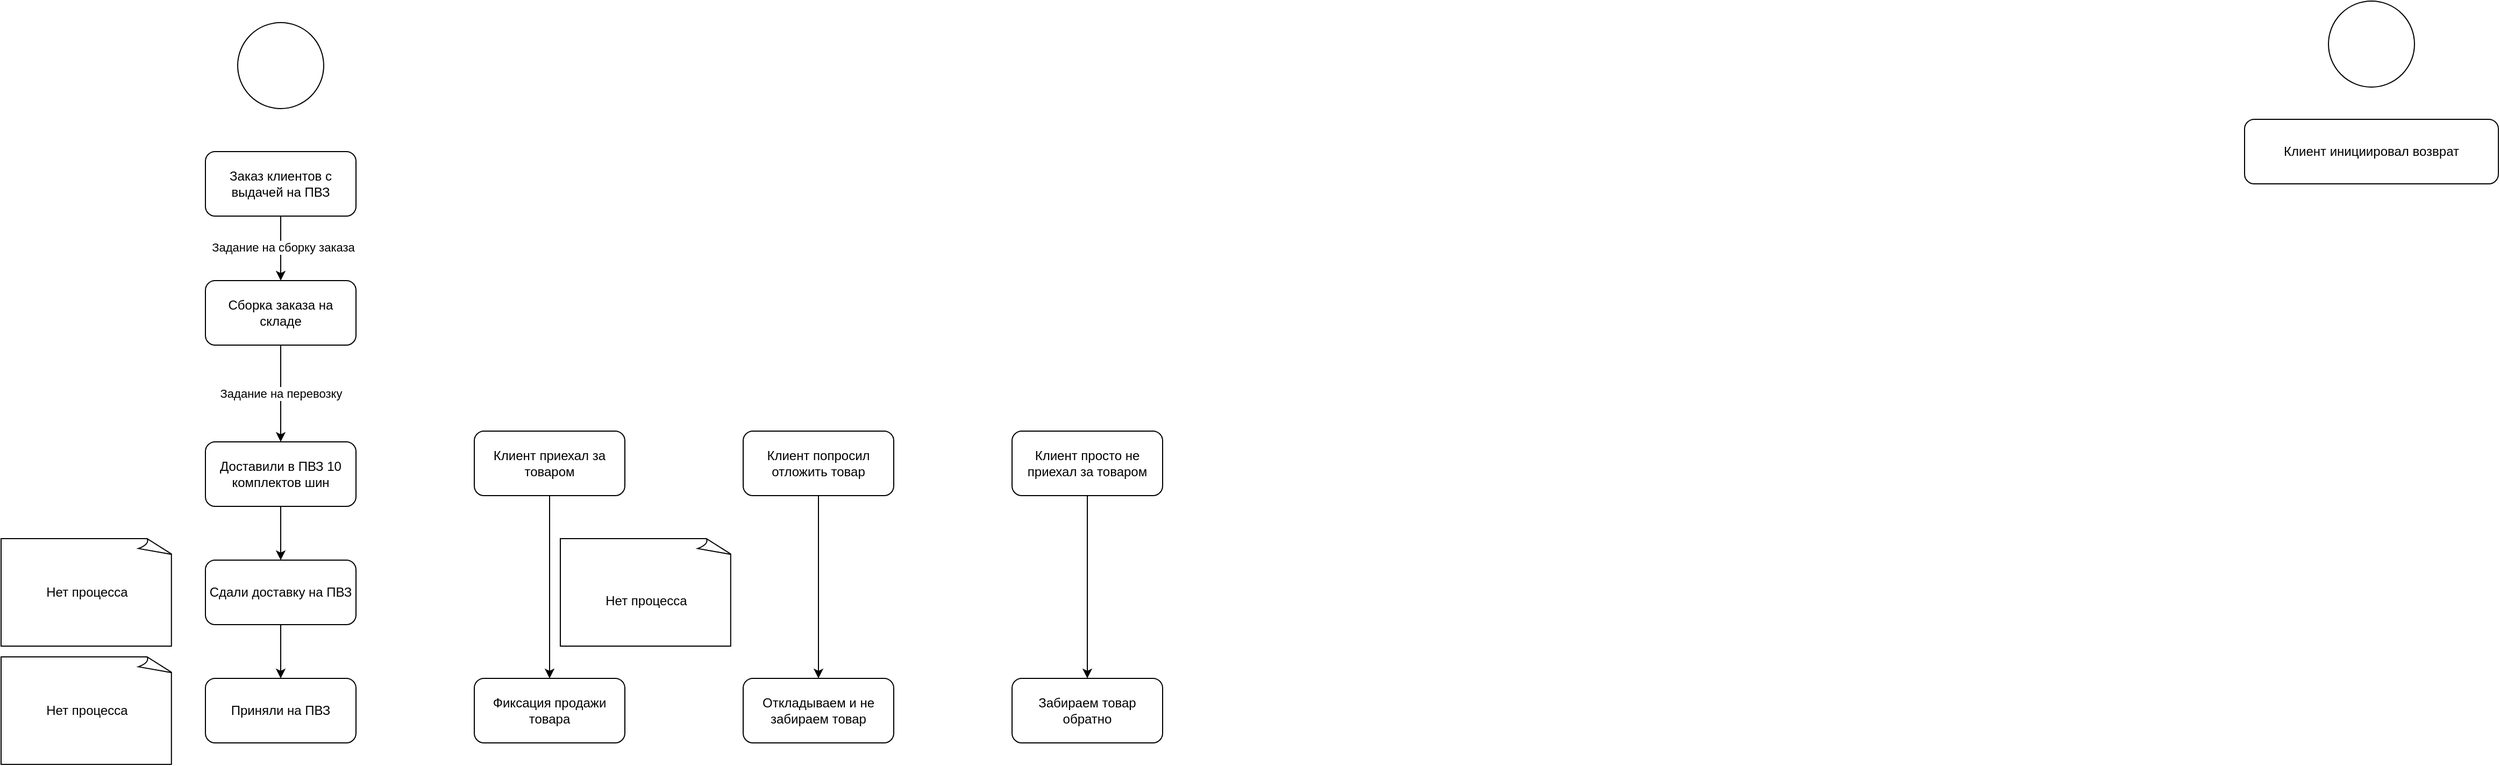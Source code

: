 <mxfile version="24.9.2">
  <diagram name="Page-1" id="zJpCnDcPNRlQ80Xu1xCc">
    <mxGraphModel dx="3915" dy="830" grid="1" gridSize="10" guides="1" tooltips="1" connect="1" arrows="1" fold="1" page="1" pageScale="1" pageWidth="827" pageHeight="1169" math="0" shadow="0">
      <root>
        <mxCell id="0" />
        <mxCell id="1" parent="0" />
        <mxCell id="cEOoGB9jimii8mQ0SRFu-1" value="" style="ellipse;whiteSpace=wrap;html=1;aspect=fixed;" vertex="1" parent="1">
          <mxGeometry x="374" y="20" width="80" height="80" as="geometry" />
        </mxCell>
        <mxCell id="cEOoGB9jimii8mQ0SRFu-2" value="Клиент инициировал возврат" style="rounded=1;whiteSpace=wrap;html=1;" vertex="1" parent="1">
          <mxGeometry x="296" y="130" width="236" height="60" as="geometry" />
        </mxCell>
        <mxCell id="cEOoGB9jimii8mQ0SRFu-3" value="" style="ellipse;whiteSpace=wrap;html=1;aspect=fixed;" vertex="1" parent="1">
          <mxGeometry x="-1570" y="40" width="80" height="80" as="geometry" />
        </mxCell>
        <mxCell id="cEOoGB9jimii8mQ0SRFu-17" value="" style="edgeStyle=orthogonalEdgeStyle;rounded=0;orthogonalLoop=1;jettySize=auto;html=1;" edge="1" parent="1" source="cEOoGB9jimii8mQ0SRFu-4" target="cEOoGB9jimii8mQ0SRFu-15">
          <mxGeometry relative="1" as="geometry" />
        </mxCell>
        <mxCell id="cEOoGB9jimii8mQ0SRFu-4" value="Доставили в ПВЗ 10 комплектов шин" style="rounded=1;whiteSpace=wrap;html=1;" vertex="1" parent="1">
          <mxGeometry x="-1600" y="430" width="140" height="60" as="geometry" />
        </mxCell>
        <mxCell id="cEOoGB9jimii8mQ0SRFu-9" value="" style="edgeStyle=orthogonalEdgeStyle;rounded=0;orthogonalLoop=1;jettySize=auto;html=1;" edge="1" parent="1" source="cEOoGB9jimii8mQ0SRFu-5" target="cEOoGB9jimii8mQ0SRFu-8">
          <mxGeometry relative="1" as="geometry" />
        </mxCell>
        <mxCell id="cEOoGB9jimii8mQ0SRFu-10" value="Задание на сборку заказа" style="edgeLabel;html=1;align=center;verticalAlign=middle;resizable=0;points=[];" vertex="1" connectable="0" parent="cEOoGB9jimii8mQ0SRFu-9">
          <mxGeometry x="-0.033" y="2" relative="1" as="geometry">
            <mxPoint as="offset" />
          </mxGeometry>
        </mxCell>
        <mxCell id="cEOoGB9jimii8mQ0SRFu-5" value="Заказ клиентов с выдачей на ПВЗ" style="rounded=1;whiteSpace=wrap;html=1;" vertex="1" parent="1">
          <mxGeometry x="-1600" y="160" width="140" height="60" as="geometry" />
        </mxCell>
        <mxCell id="cEOoGB9jimii8mQ0SRFu-11" value="Задание на перевозку" style="edgeStyle=orthogonalEdgeStyle;rounded=0;orthogonalLoop=1;jettySize=auto;html=1;" edge="1" parent="1" source="cEOoGB9jimii8mQ0SRFu-8" target="cEOoGB9jimii8mQ0SRFu-4">
          <mxGeometry relative="1" as="geometry">
            <Array as="points">
              <mxPoint x="-1530" y="390" />
              <mxPoint x="-1530" y="390" />
            </Array>
          </mxGeometry>
        </mxCell>
        <mxCell id="cEOoGB9jimii8mQ0SRFu-8" value="Сборка заказа на складе" style="rounded=1;whiteSpace=wrap;html=1;" vertex="1" parent="1">
          <mxGeometry x="-1600" y="280" width="140" height="60" as="geometry" />
        </mxCell>
        <mxCell id="cEOoGB9jimii8mQ0SRFu-12" value="Приняли на ПВЗ" style="rounded=1;whiteSpace=wrap;html=1;" vertex="1" parent="1">
          <mxGeometry x="-1600" y="650" width="140" height="60" as="geometry" />
        </mxCell>
        <mxCell id="cEOoGB9jimii8mQ0SRFu-14" value="Нет процесса" style="whiteSpace=wrap;html=1;shape=mxgraph.basic.document" vertex="1" parent="1">
          <mxGeometry x="-1790" y="630" width="160" height="100" as="geometry" />
        </mxCell>
        <mxCell id="cEOoGB9jimii8mQ0SRFu-18" value="" style="edgeStyle=orthogonalEdgeStyle;rounded=0;orthogonalLoop=1;jettySize=auto;html=1;" edge="1" parent="1" source="cEOoGB9jimii8mQ0SRFu-15" target="cEOoGB9jimii8mQ0SRFu-12">
          <mxGeometry relative="1" as="geometry" />
        </mxCell>
        <mxCell id="cEOoGB9jimii8mQ0SRFu-15" value="Сдали доставку на ПВЗ" style="rounded=1;whiteSpace=wrap;html=1;" vertex="1" parent="1">
          <mxGeometry x="-1600" y="540" width="140" height="60" as="geometry" />
        </mxCell>
        <mxCell id="cEOoGB9jimii8mQ0SRFu-16" value="Нет процесса" style="whiteSpace=wrap;html=1;shape=mxgraph.basic.document" vertex="1" parent="1">
          <mxGeometry x="-1790" y="520" width="160" height="100" as="geometry" />
        </mxCell>
        <mxCell id="cEOoGB9jimii8mQ0SRFu-19" value="Фиксация продажи товара" style="rounded=1;whiteSpace=wrap;html=1;" vertex="1" parent="1">
          <mxGeometry x="-1350" y="650" width="140" height="60" as="geometry" />
        </mxCell>
        <mxCell id="cEOoGB9jimii8mQ0SRFu-22" value="&lt;div&gt;&lt;br&gt;&lt;/div&gt;Нет процесса" style="whiteSpace=wrap;html=1;shape=mxgraph.basic.document" vertex="1" parent="1">
          <mxGeometry x="-1270" y="520" width="160" height="100" as="geometry" />
        </mxCell>
        <mxCell id="cEOoGB9jimii8mQ0SRFu-25" style="edgeStyle=orthogonalEdgeStyle;rounded=0;orthogonalLoop=1;jettySize=auto;html=1;" edge="1" parent="1" source="cEOoGB9jimii8mQ0SRFu-24" target="cEOoGB9jimii8mQ0SRFu-19">
          <mxGeometry relative="1" as="geometry" />
        </mxCell>
        <mxCell id="cEOoGB9jimii8mQ0SRFu-24" value="Клиент приехал за товаром" style="rounded=1;whiteSpace=wrap;html=1;" vertex="1" parent="1">
          <mxGeometry x="-1350" y="420" width="140" height="60" as="geometry" />
        </mxCell>
        <mxCell id="cEOoGB9jimii8mQ0SRFu-31" style="edgeStyle=orthogonalEdgeStyle;rounded=0;orthogonalLoop=1;jettySize=auto;html=1;" edge="1" parent="1" source="cEOoGB9jimii8mQ0SRFu-26" target="cEOoGB9jimii8mQ0SRFu-29">
          <mxGeometry relative="1" as="geometry" />
        </mxCell>
        <mxCell id="cEOoGB9jimii8mQ0SRFu-26" value="Клиент попросил отложить товар" style="rounded=1;whiteSpace=wrap;html=1;" vertex="1" parent="1">
          <mxGeometry x="-1100" y="420" width="140" height="60" as="geometry" />
        </mxCell>
        <mxCell id="cEOoGB9jimii8mQ0SRFu-30" style="edgeStyle=orthogonalEdgeStyle;rounded=0;orthogonalLoop=1;jettySize=auto;html=1;entryX=0.5;entryY=0;entryDx=0;entryDy=0;" edge="1" parent="1" source="cEOoGB9jimii8mQ0SRFu-27" target="cEOoGB9jimii8mQ0SRFu-28">
          <mxGeometry relative="1" as="geometry" />
        </mxCell>
        <mxCell id="cEOoGB9jimii8mQ0SRFu-27" value="Клиент просто не приехал за товаром" style="rounded=1;whiteSpace=wrap;html=1;" vertex="1" parent="1">
          <mxGeometry x="-850" y="420" width="140" height="60" as="geometry" />
        </mxCell>
        <mxCell id="cEOoGB9jimii8mQ0SRFu-28" value="Забираем товар обратно" style="rounded=1;whiteSpace=wrap;html=1;" vertex="1" parent="1">
          <mxGeometry x="-850" y="650" width="140" height="60" as="geometry" />
        </mxCell>
        <mxCell id="cEOoGB9jimii8mQ0SRFu-29" value="Откладываем и не забираем товар" style="rounded=1;whiteSpace=wrap;html=1;" vertex="1" parent="1">
          <mxGeometry x="-1100" y="650" width="140" height="60" as="geometry" />
        </mxCell>
      </root>
    </mxGraphModel>
  </diagram>
</mxfile>
